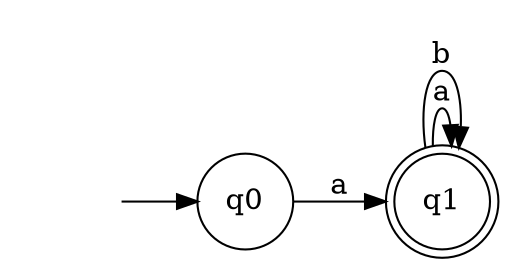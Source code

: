 digraph "DFA DIRECT" {
	graph [rankdir=LR]
	"" [label="" shape=plaintext]
	q1 [label=q1 shape=doublecircle]
	q0 [label=q0 shape=circle]
	"" -> q0 [label=""]
	q0 -> q1 [label=a]
	q1 -> q1 [label=a]
	q1 -> q1 [label=b]
}
